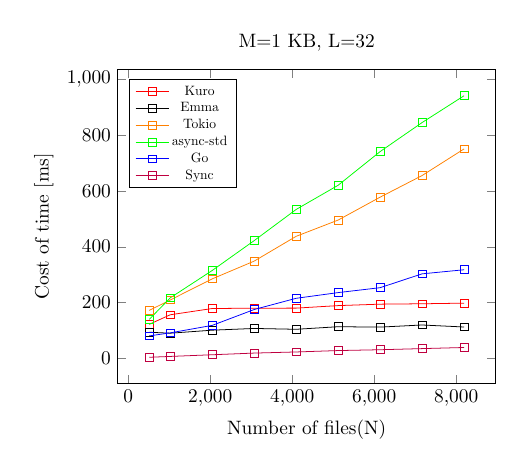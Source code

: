 \begin{tikzpicture}[scale=0.7]
  \begin{axis}[
      title={M=1 KB, L=32},
      xlabel={Number of files(N)},
      ylabel={Cost of time [ms]},
      legend style={nodes={scale=0.7, transform shape}},
      legend pos=north west
    ]
    
    \addplot[color=red, mark=square]
    coordinates {
      (512,122)
      (1024,156.2)
      (1024*2,178.6)
      (1024*3,179.8)
      (1024*4,180)
      (1024*5,189)
      (1024*6,194.2)
      (1024*7,195.6)
      (1024*8,197.8)
    };
    \addlegendentry{Kuro}

    \addplot[color=black, mark=square]
    coordinates {
      (512,93.6)
      (1024,90.2)
      (1024*2,101)
      (1024*3,107.2)
      (1024*4,104.2)
      (1024*5,113.4)
      (1024*6,112)
      (1024*7,119.6)
      (1024*8,112.4)
    };
    \addlegendentry{Emma}
    
    \addplot[color=orange, mark=square]
    coordinates {
      (512,171.8)
      (1024,209.2)
      (1024*2,284.8)
      (1024*3,348.4)
      (1024*4,437.2)
      (1024*5,495.4)
      (1024*6,577.4)
      (1024*7,654.8)
      (1024*8,750.2)
    };
    \addlegendentry{Tokio}

    \addplot[color=green, mark=square]
    coordinates {
      (512,139.6)
      (1024,216.8)
      (1024*2,314.8)
      (1024*3,421.8)
      (1024*4,533.4)
      (1024*5,620)
      (1024*6,740.6)
      (1024*7,844.6)
      (1024*8,940.6)
    };
    \addlegendentry{async-std}

    \addplot[color=blue, mark=square]
    coordinates {
      (512,80.6)
      (1024,91.4)
      (1024*2,118.2)
      (1024*3,175)
      (1024*4,215.2)
      (1024*5,235.6)
      (1024*6,253.2)
      (1024*7,302.8)
      (1024*8,317.4)
    };
    \addlegendentry{Go}

    \addplot[color=purple, mark=square]
    coordinates {
      (512,4)
      (1024,7)
      (1024*2,13)
      (1024*3,19)
      (1024*4,23)
      (1024*5,28)
      (1024*6,31)
      (1024*7,35)
      (1024*8,39)
    };
    \addlegendentry{Sync}

  \end{axis}
\end{tikzpicture}

